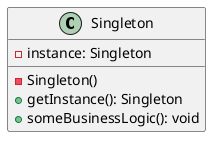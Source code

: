 @startuml
class Singleton {
    - instance: Singleton
    - Singleton() 
    + getInstance(): Singleton
    + someBusinessLogic(): void
}
@enduml
